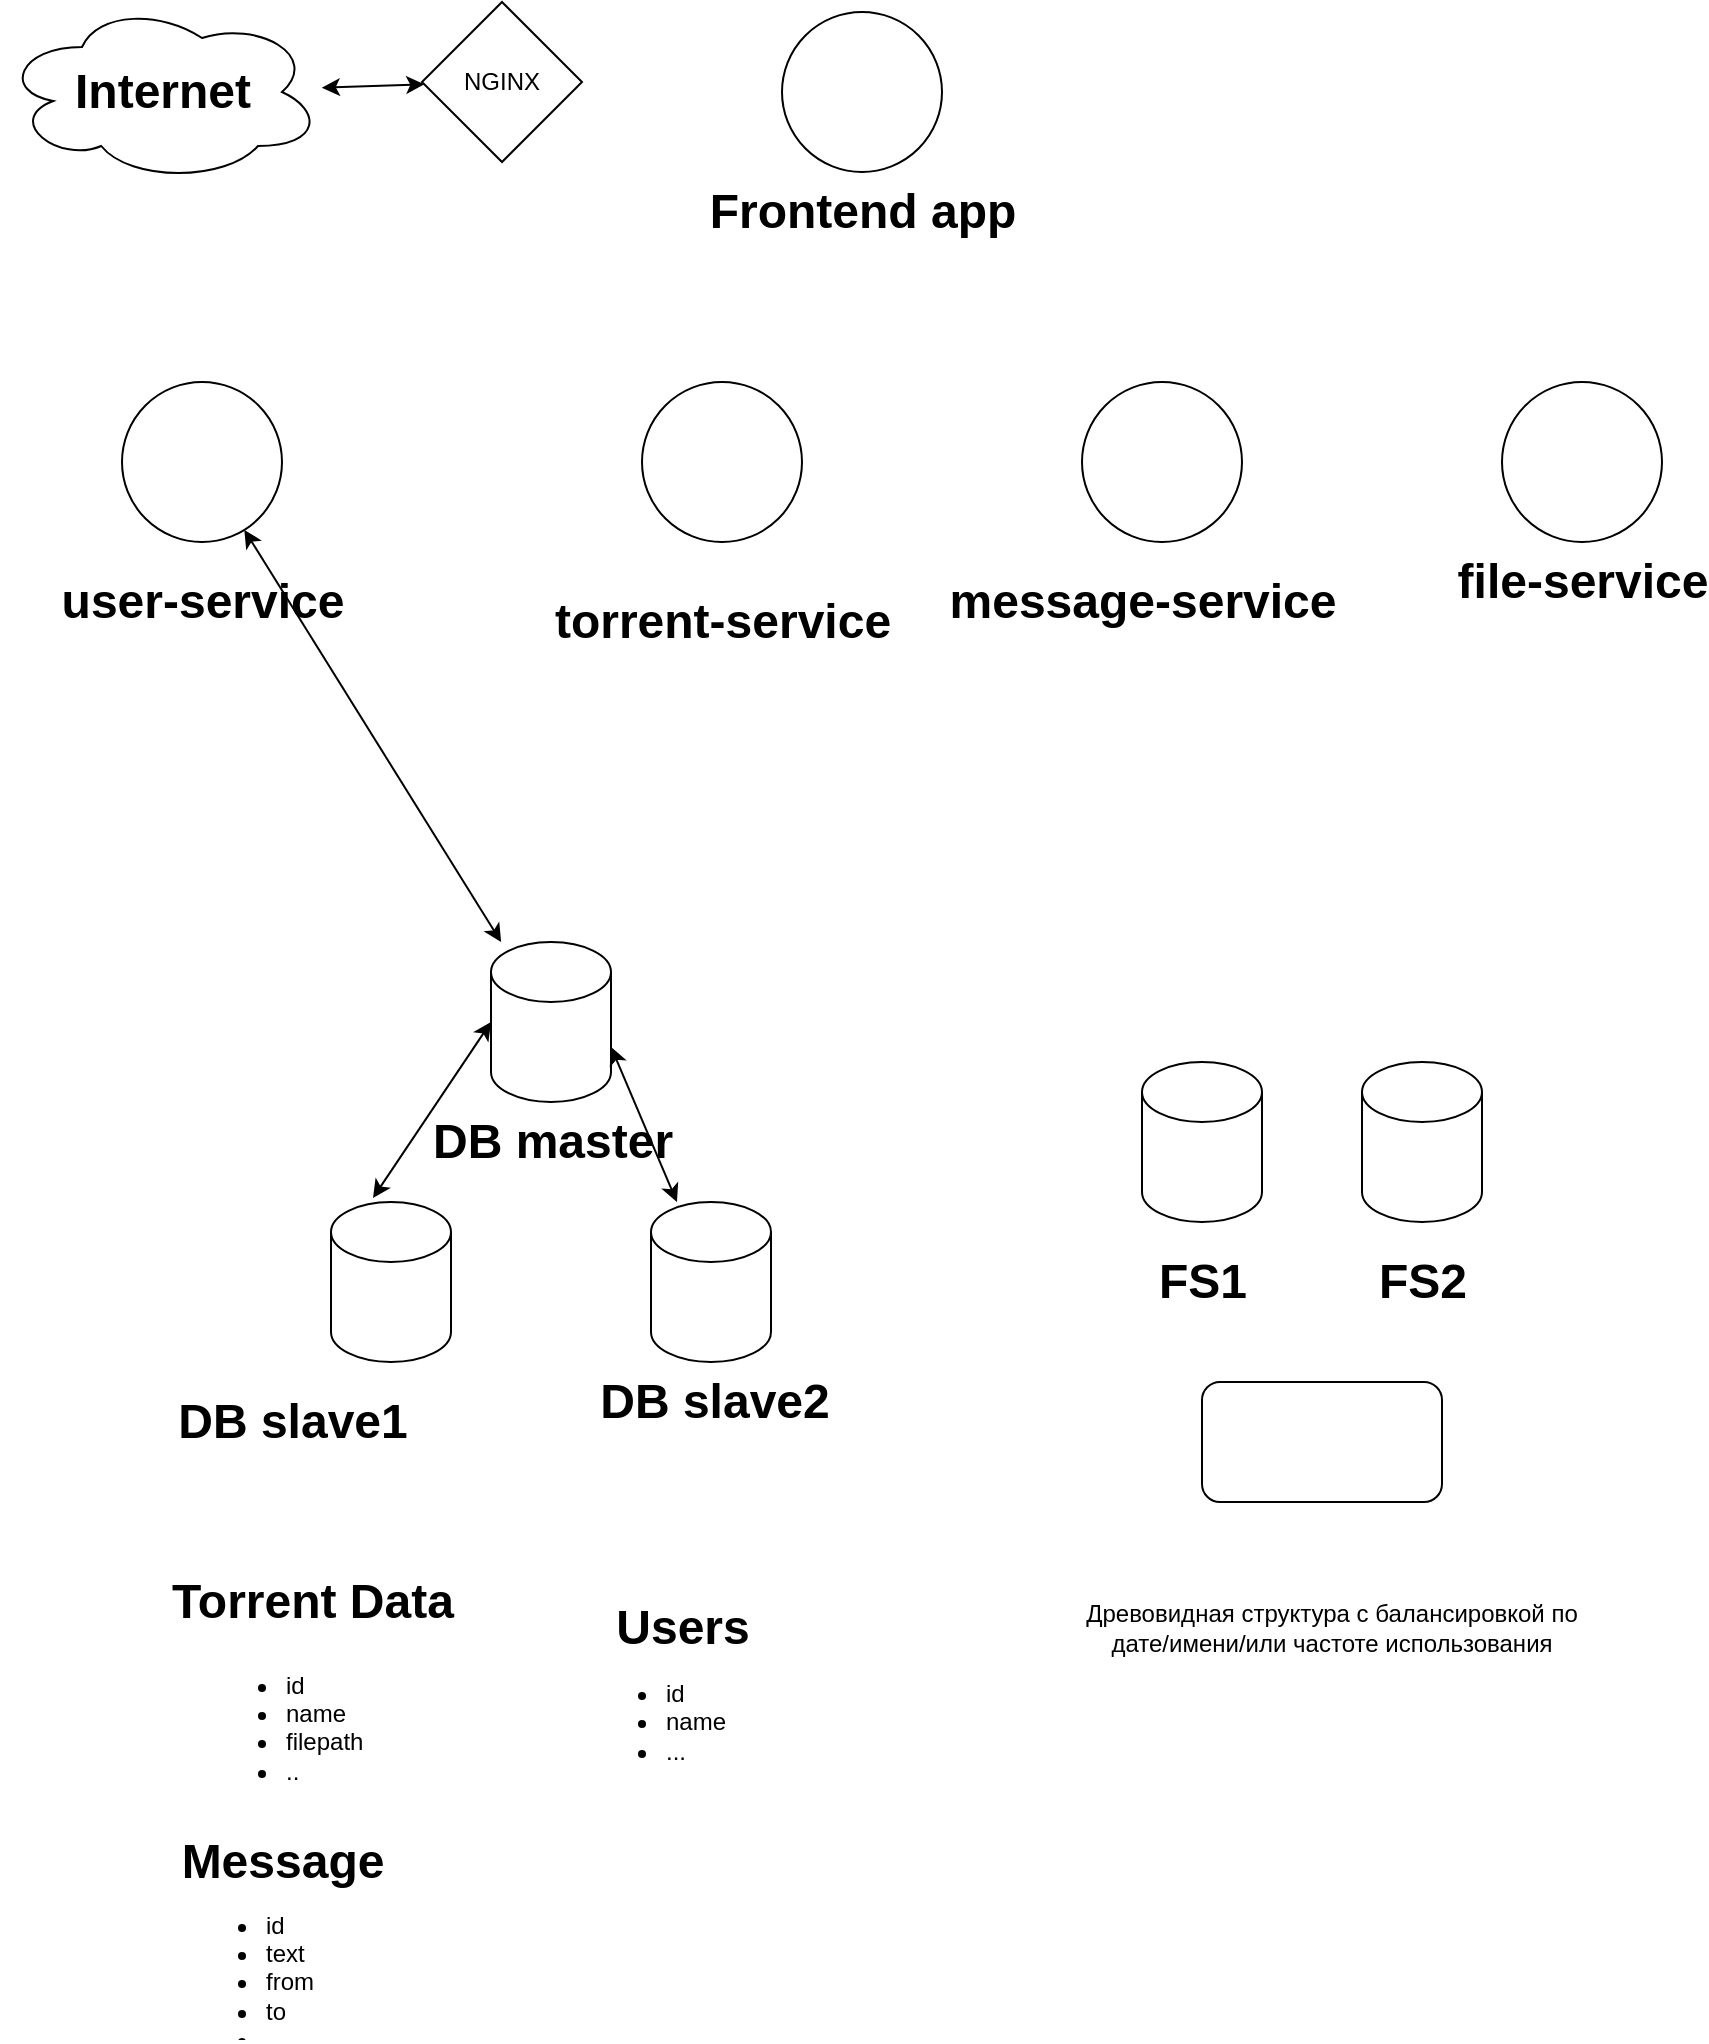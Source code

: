 <mxfile version="22.0.8" type="github">
  <diagram name="Page-1" id="WVwOdAb5zhcnuu6RC09V">
    <mxGraphModel dx="1026" dy="572" grid="1" gridSize="10" guides="1" tooltips="1" connect="1" arrows="1" fold="1" page="1" pageScale="1" pageWidth="850" pageHeight="1100" math="0" shadow="0">
      <root>
        <mxCell id="0" />
        <mxCell id="1" parent="0" />
        <mxCell id="rte8B5SLybQbvSbR3UiM-1" value="" style="ellipse;shape=cloud;whiteSpace=wrap;html=1;" vertex="1" parent="1">
          <mxGeometry x="30" y="220" width="160" height="90" as="geometry" />
        </mxCell>
        <mxCell id="rte8B5SLybQbvSbR3UiM-2" value="Internet" style="text;strokeColor=none;fillColor=none;html=1;fontSize=24;fontStyle=1;verticalAlign=middle;align=center;" vertex="1" parent="1">
          <mxGeometry x="60" y="245" width="100" height="40" as="geometry" />
        </mxCell>
        <mxCell id="rte8B5SLybQbvSbR3UiM-3" value="NGINX" style="rhombus;whiteSpace=wrap;html=1;" vertex="1" parent="1">
          <mxGeometry x="240" y="220" width="80" height="80" as="geometry" />
        </mxCell>
        <mxCell id="rte8B5SLybQbvSbR3UiM-4" value="" style="shape=cylinder3;whiteSpace=wrap;html=1;boundedLbl=1;backgroundOutline=1;size=15;" vertex="1" parent="1">
          <mxGeometry x="194.5" y="820" width="60" height="80" as="geometry" />
        </mxCell>
        <mxCell id="rte8B5SLybQbvSbR3UiM-5" value="DB slave1" style="text;strokeColor=none;fillColor=none;html=1;fontSize=24;fontStyle=1;verticalAlign=middle;align=center;" vertex="1" parent="1">
          <mxGeometry x="124.5" y="910" width="100" height="40" as="geometry" />
        </mxCell>
        <mxCell id="rte8B5SLybQbvSbR3UiM-6" value="" style="shape=cylinder3;whiteSpace=wrap;html=1;boundedLbl=1;backgroundOutline=1;size=15;" vertex="1" parent="1">
          <mxGeometry x="710" y="750" width="60" height="80" as="geometry" />
        </mxCell>
        <mxCell id="rte8B5SLybQbvSbR3UiM-7" value="FS2" style="text;strokeColor=none;fillColor=none;html=1;fontSize=24;fontStyle=1;verticalAlign=middle;align=center;" vertex="1" parent="1">
          <mxGeometry x="690" y="840" width="100" height="40" as="geometry" />
        </mxCell>
        <mxCell id="rte8B5SLybQbvSbR3UiM-10" value="Users" style="text;strokeColor=none;fillColor=none;html=1;fontSize=24;fontStyle=1;verticalAlign=middle;align=center;" vertex="1" parent="1">
          <mxGeometry x="320" y="1012.5" width="100" height="40" as="geometry" />
        </mxCell>
        <mxCell id="rte8B5SLybQbvSbR3UiM-11" value="&lt;ul&gt;&lt;li&gt;id&lt;/li&gt;&lt;li&gt;name&lt;/li&gt;&lt;li&gt;...&lt;/li&gt;&lt;/ul&gt;" style="text;strokeColor=none;fillColor=none;html=1;whiteSpace=wrap;verticalAlign=middle;overflow=hidden;" vertex="1" parent="1">
          <mxGeometry x="320" y="1040" width="100" height="80" as="geometry" />
        </mxCell>
        <mxCell id="rte8B5SLybQbvSbR3UiM-12" value="" style="ellipse;whiteSpace=wrap;html=1;aspect=fixed;" vertex="1" parent="1">
          <mxGeometry x="420" y="225" width="80" height="80" as="geometry" />
        </mxCell>
        <mxCell id="rte8B5SLybQbvSbR3UiM-14" value="Frontend app" style="text;strokeColor=none;fillColor=none;html=1;fontSize=24;fontStyle=1;verticalAlign=middle;align=center;" vertex="1" parent="1">
          <mxGeometry x="410" y="305" width="100" height="40" as="geometry" />
        </mxCell>
        <mxCell id="rte8B5SLybQbvSbR3UiM-15" value="&lt;ul&gt;&lt;li&gt;id&lt;/li&gt;&lt;li&gt;name&lt;/li&gt;&lt;li&gt;filepath&lt;/li&gt;&lt;li&gt;..&lt;/li&gt;&lt;/ul&gt;" style="text;strokeColor=none;fillColor=none;html=1;whiteSpace=wrap;verticalAlign=middle;overflow=hidden;" vertex="1" parent="1">
          <mxGeometry x="130" y="1040" width="110" height="80" as="geometry" />
        </mxCell>
        <mxCell id="rte8B5SLybQbvSbR3UiM-16" value="Torrent Data" style="text;strokeColor=none;fillColor=none;html=1;fontSize=24;fontStyle=1;verticalAlign=middle;align=center;" vertex="1" parent="1">
          <mxGeometry x="105" y="1000" width="160" height="40" as="geometry" />
        </mxCell>
        <mxCell id="rte8B5SLybQbvSbR3UiM-18" value="" style="shape=cylinder3;whiteSpace=wrap;html=1;boundedLbl=1;backgroundOutline=1;size=15;" vertex="1" parent="1">
          <mxGeometry x="600" y="750" width="60" height="80" as="geometry" />
        </mxCell>
        <mxCell id="rte8B5SLybQbvSbR3UiM-19" value="FS1" style="text;strokeColor=none;fillColor=none;html=1;fontSize=24;fontStyle=1;verticalAlign=middle;align=center;" vertex="1" parent="1">
          <mxGeometry x="580" y="840" width="100" height="40" as="geometry" />
        </mxCell>
        <mxCell id="rte8B5SLybQbvSbR3UiM-20" value="" style="shape=cylinder3;whiteSpace=wrap;html=1;boundedLbl=1;backgroundOutline=1;size=15;" vertex="1" parent="1">
          <mxGeometry x="354.5" y="820" width="60" height="80" as="geometry" />
        </mxCell>
        <mxCell id="rte8B5SLybQbvSbR3UiM-21" value="" style="shape=cylinder3;whiteSpace=wrap;html=1;boundedLbl=1;backgroundOutline=1;size=15;" vertex="1" parent="1">
          <mxGeometry x="274.5" y="690" width="60" height="80" as="geometry" />
        </mxCell>
        <mxCell id="rte8B5SLybQbvSbR3UiM-22" value="DB master" style="text;strokeColor=none;fillColor=none;html=1;fontSize=24;fontStyle=1;verticalAlign=middle;align=center;" vertex="1" parent="1">
          <mxGeometry x="254.5" y="770" width="100" height="40" as="geometry" />
        </mxCell>
        <mxCell id="rte8B5SLybQbvSbR3UiM-23" value="DB slave2" style="text;strokeColor=none;fillColor=none;html=1;fontSize=24;fontStyle=1;verticalAlign=middle;align=center;" vertex="1" parent="1">
          <mxGeometry x="335.5" y="900" width="100" height="40" as="geometry" />
        </mxCell>
        <mxCell id="rte8B5SLybQbvSbR3UiM-26" value="" style="endArrow=classic;startArrow=classic;html=1;rounded=0;entryX=1;entryY=0;entryDx=0;entryDy=52.5;entryPerimeter=0;" edge="1" parent="1" source="rte8B5SLybQbvSbR3UiM-20" target="rte8B5SLybQbvSbR3UiM-21">
          <mxGeometry width="50" height="50" relative="1" as="geometry">
            <mxPoint x="434.5" y="920" as="sourcePoint" />
            <mxPoint x="484.5" y="870" as="targetPoint" />
          </mxGeometry>
        </mxCell>
        <mxCell id="rte8B5SLybQbvSbR3UiM-27" value="" style="endArrow=classic;startArrow=classic;html=1;rounded=0;entryX=0;entryY=0.5;entryDx=0;entryDy=0;entryPerimeter=0;exitX=0.35;exitY=-0.025;exitDx=0;exitDy=0;exitPerimeter=0;" edge="1" parent="1" source="rte8B5SLybQbvSbR3UiM-4" target="rte8B5SLybQbvSbR3UiM-21">
          <mxGeometry width="50" height="50" relative="1" as="geometry">
            <mxPoint x="434.5" y="920" as="sourcePoint" />
            <mxPoint x="484.5" y="870" as="targetPoint" />
          </mxGeometry>
        </mxCell>
        <mxCell id="rte8B5SLybQbvSbR3UiM-28" value="" style="ellipse;whiteSpace=wrap;html=1;aspect=fixed;" vertex="1" parent="1">
          <mxGeometry x="780" y="410" width="80" height="80" as="geometry" />
        </mxCell>
        <mxCell id="rte8B5SLybQbvSbR3UiM-29" value="" style="ellipse;whiteSpace=wrap;html=1;aspect=fixed;" vertex="1" parent="1">
          <mxGeometry x="90" y="410" width="80" height="80" as="geometry" />
        </mxCell>
        <mxCell id="rte8B5SLybQbvSbR3UiM-30" value="" style="ellipse;whiteSpace=wrap;html=1;aspect=fixed;" vertex="1" parent="1">
          <mxGeometry x="350" y="410" width="80" height="80" as="geometry" />
        </mxCell>
        <mxCell id="rte8B5SLybQbvSbR3UiM-35" value="" style="rounded=1;whiteSpace=wrap;html=1;" vertex="1" parent="1">
          <mxGeometry x="630" y="910" width="120" height="60" as="geometry" />
        </mxCell>
        <mxCell id="rte8B5SLybQbvSbR3UiM-37" value="Древовидная структура с балансировкой по дате/имени/или частоте использования" style="text;html=1;strokeColor=none;fillColor=none;align=center;verticalAlign=middle;whiteSpace=wrap;rounded=0;" vertex="1" parent="1">
          <mxGeometry x="560" y="985" width="270" height="95" as="geometry" />
        </mxCell>
        <mxCell id="rte8B5SLybQbvSbR3UiM-38" style="edgeStyle=orthogonalEdgeStyle;rounded=0;orthogonalLoop=1;jettySize=auto;html=1;exitX=0.5;exitY=1;exitDx=0;exitDy=0;" edge="1" parent="1" source="rte8B5SLybQbvSbR3UiM-37" target="rte8B5SLybQbvSbR3UiM-37">
          <mxGeometry relative="1" as="geometry" />
        </mxCell>
        <mxCell id="rte8B5SLybQbvSbR3UiM-39" value="file-service" style="text;strokeColor=none;fillColor=none;html=1;fontSize=24;fontStyle=1;verticalAlign=middle;align=center;" vertex="1" parent="1">
          <mxGeometry x="770" y="490" width="100" height="40" as="geometry" />
        </mxCell>
        <mxCell id="rte8B5SLybQbvSbR3UiM-40" value="user-service" style="text;strokeColor=none;fillColor=none;html=1;fontSize=24;fontStyle=1;verticalAlign=middle;align=center;" vertex="1" parent="1">
          <mxGeometry x="80" y="500" width="100" height="40" as="geometry" />
        </mxCell>
        <mxCell id="rte8B5SLybQbvSbR3UiM-41" value="torrent-service" style="text;strokeColor=none;fillColor=none;html=1;fontSize=24;fontStyle=1;verticalAlign=middle;align=center;" vertex="1" parent="1">
          <mxGeometry x="340" y="510" width="100" height="40" as="geometry" />
        </mxCell>
        <mxCell id="rte8B5SLybQbvSbR3UiM-42" value="" style="endArrow=classic;startArrow=classic;html=1;rounded=0;" edge="1" parent="1" source="rte8B5SLybQbvSbR3UiM-1" target="rte8B5SLybQbvSbR3UiM-3">
          <mxGeometry width="50" height="50" relative="1" as="geometry">
            <mxPoint x="400" y="450" as="sourcePoint" />
            <mxPoint x="450" y="400" as="targetPoint" />
          </mxGeometry>
        </mxCell>
        <mxCell id="rte8B5SLybQbvSbR3UiM-43" value="" style="endArrow=classic;startArrow=classic;html=1;rounded=0;" edge="1" parent="1" source="rte8B5SLybQbvSbR3UiM-21" target="rte8B5SLybQbvSbR3UiM-29">
          <mxGeometry width="50" height="50" relative="1" as="geometry">
            <mxPoint x="400" y="730" as="sourcePoint" />
            <mxPoint x="450" y="680" as="targetPoint" />
          </mxGeometry>
        </mxCell>
        <mxCell id="rte8B5SLybQbvSbR3UiM-44" value="" style="ellipse;whiteSpace=wrap;html=1;aspect=fixed;" vertex="1" parent="1">
          <mxGeometry x="570" y="410" width="80" height="80" as="geometry" />
        </mxCell>
        <mxCell id="rte8B5SLybQbvSbR3UiM-45" value="message-service" style="text;strokeColor=none;fillColor=none;html=1;fontSize=24;fontStyle=1;verticalAlign=middle;align=center;" vertex="1" parent="1">
          <mxGeometry x="550" y="500" width="100" height="40" as="geometry" />
        </mxCell>
        <mxCell id="rte8B5SLybQbvSbR3UiM-47" value="Message" style="text;strokeColor=none;fillColor=none;html=1;fontSize=24;fontStyle=1;verticalAlign=middle;align=center;" vertex="1" parent="1">
          <mxGeometry x="105" y="1130" width="130" height="40" as="geometry" />
        </mxCell>
        <mxCell id="rte8B5SLybQbvSbR3UiM-48" value="&lt;ul&gt;&lt;li&gt;id&lt;/li&gt;&lt;li&gt;text&lt;/li&gt;&lt;li&gt;from&lt;/li&gt;&lt;li&gt;to&lt;/li&gt;&lt;li&gt;...&lt;/li&gt;&lt;/ul&gt;" style="text;strokeColor=none;fillColor=none;html=1;whiteSpace=wrap;verticalAlign=middle;overflow=hidden;" vertex="1" parent="1">
          <mxGeometry x="120" y="1160" width="100" height="80" as="geometry" />
        </mxCell>
      </root>
    </mxGraphModel>
  </diagram>
</mxfile>
